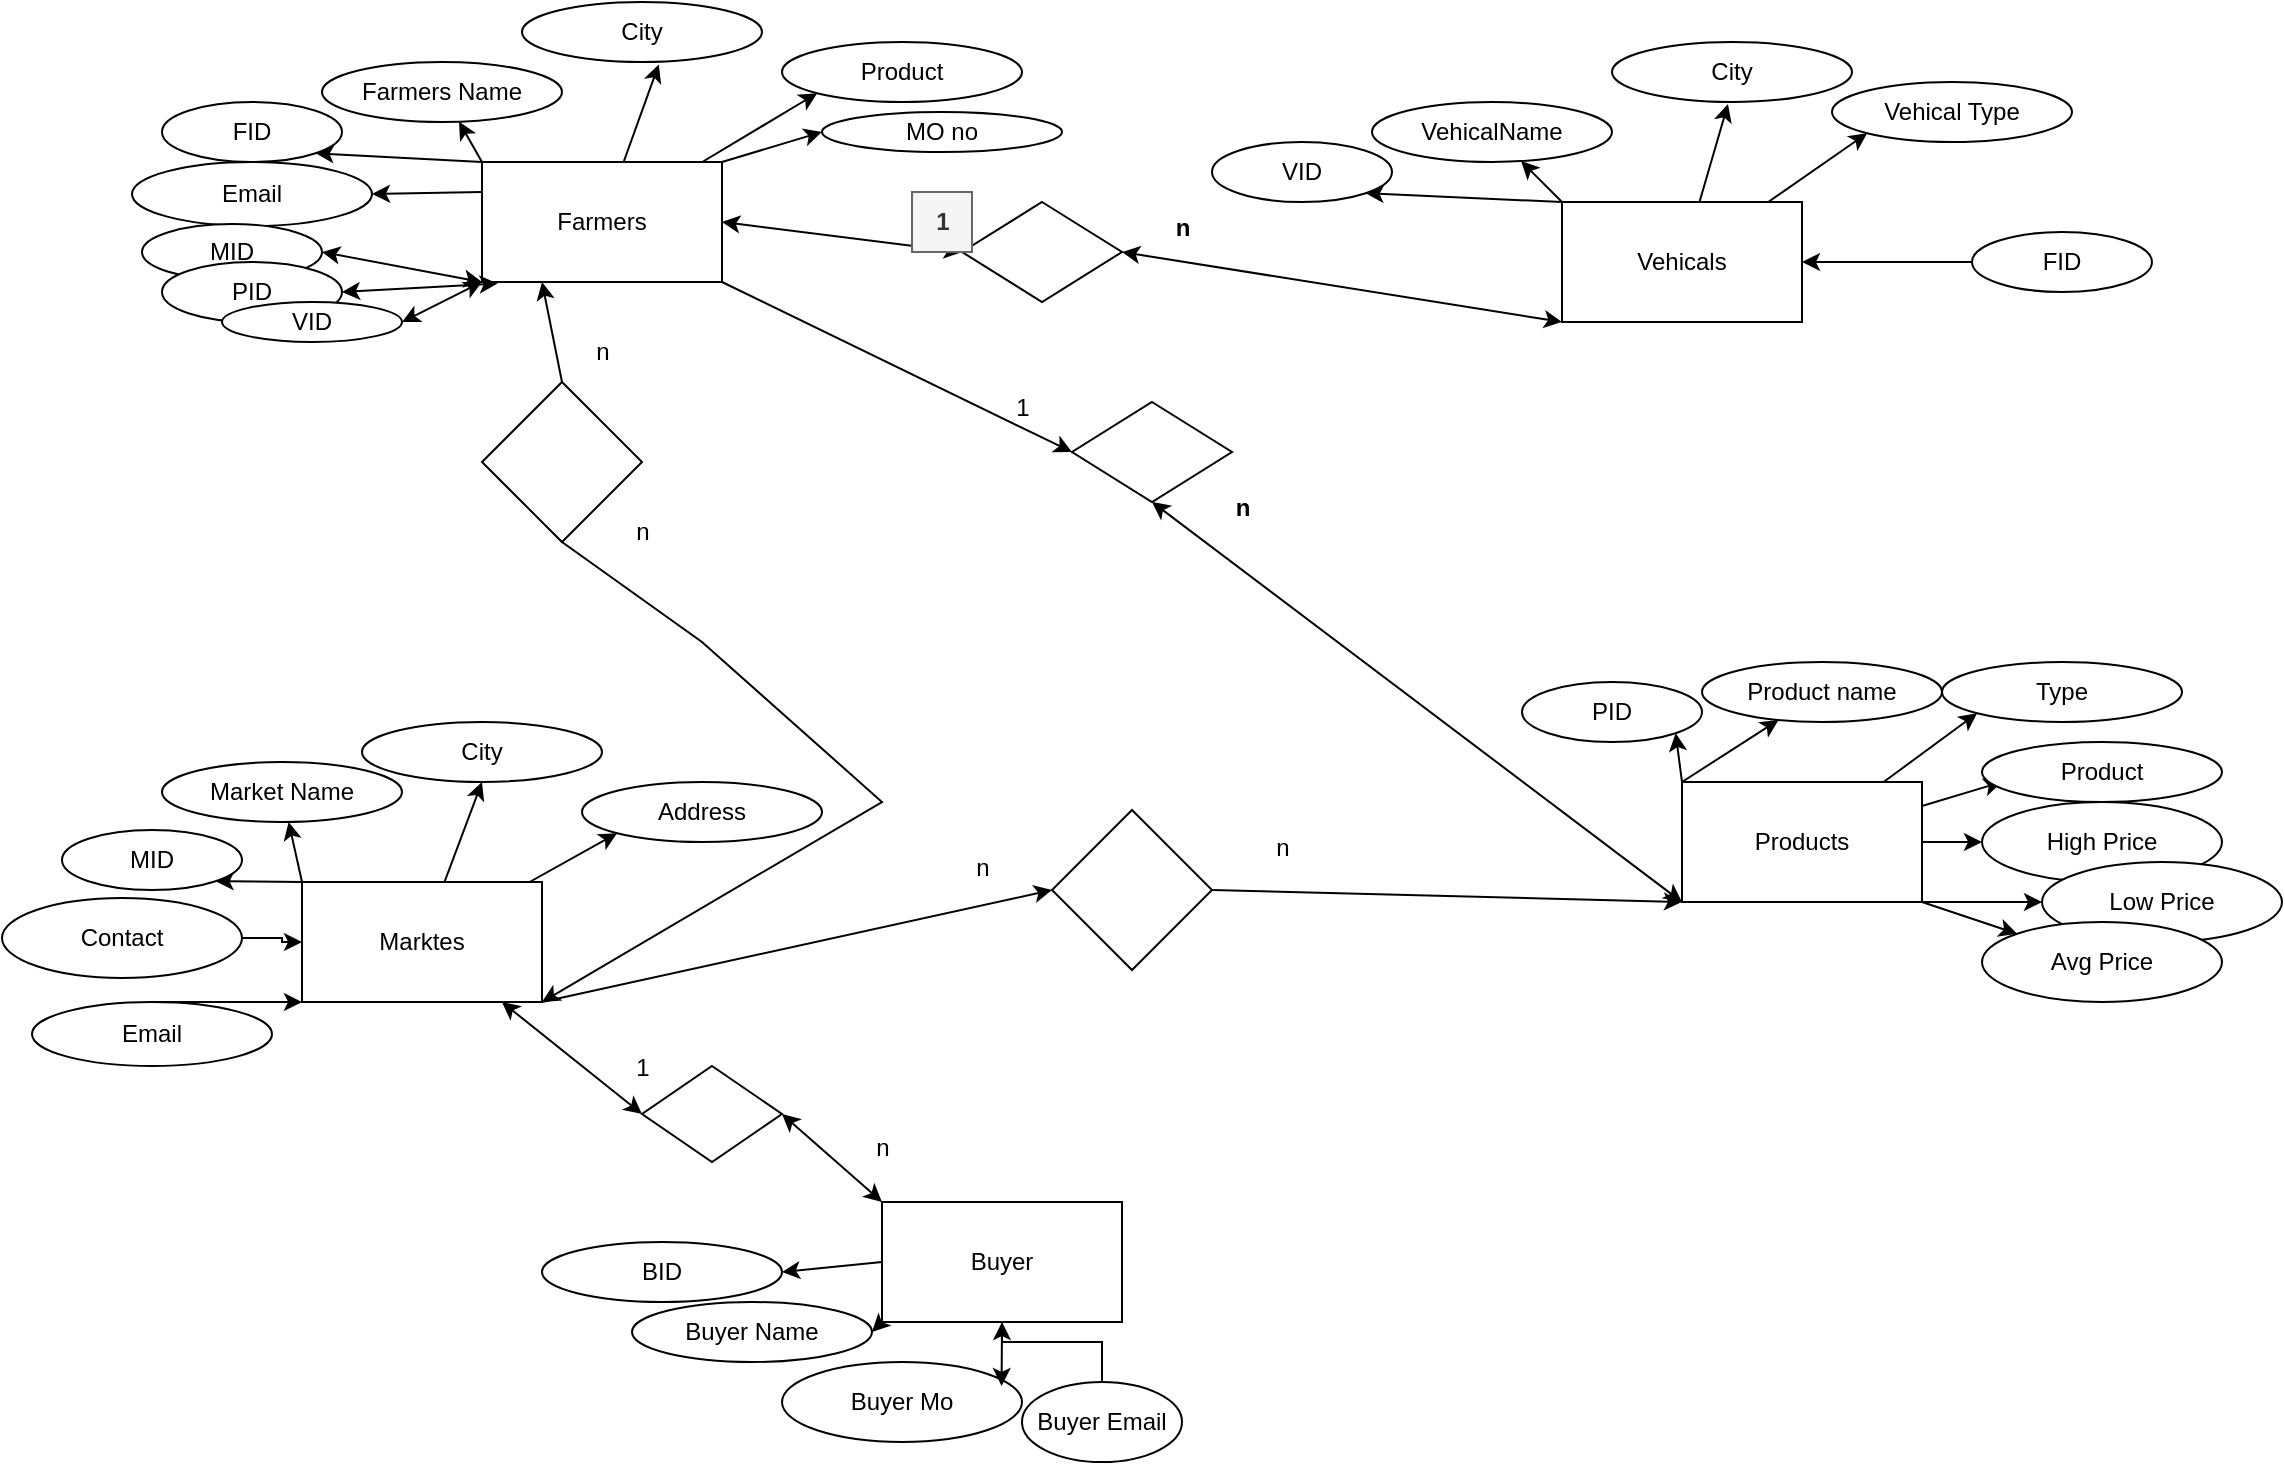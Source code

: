 <mxfile version="24.4.8" type="github">
  <diagram name="Page-1" id="K72RmQp6-IoOSPWZpVq8">
    <mxGraphModel dx="2219" dy="522" grid="1" gridSize="10" guides="1" tooltips="1" connect="1" arrows="1" fold="1" page="1" pageScale="1" pageWidth="1169" pageHeight="827" math="0" shadow="0">
      <root>
        <mxCell id="0" />
        <mxCell id="1" parent="0" />
        <mxCell id="JbbPWGM87C58Qq-8hqNS-1" value="Farmers" style="rounded=0;whiteSpace=wrap;html=1;" parent="1" vertex="1">
          <mxGeometry x="210" y="90" width="120" height="60" as="geometry" />
        </mxCell>
        <mxCell id="JbbPWGM87C58Qq-8hqNS-4" value="Buyer" style="whiteSpace=wrap;html=1;" parent="1" vertex="1">
          <mxGeometry x="410" y="610" width="120" height="60" as="geometry" />
        </mxCell>
        <mxCell id="JbbPWGM87C58Qq-8hqNS-5" value="FID" style="ellipse;whiteSpace=wrap;html=1;" parent="1" vertex="1">
          <mxGeometry x="50" y="60" width="90" height="30" as="geometry" />
        </mxCell>
        <mxCell id="JbbPWGM87C58Qq-8hqNS-6" value="Farmers Name" style="ellipse;whiteSpace=wrap;html=1;" parent="1" vertex="1">
          <mxGeometry x="130" y="40" width="120" height="30" as="geometry" />
        </mxCell>
        <mxCell id="JbbPWGM87C58Qq-8hqNS-7" value="Product" style="ellipse;whiteSpace=wrap;html=1;" parent="1" vertex="1">
          <mxGeometry x="360" y="30" width="120" height="30" as="geometry" />
        </mxCell>
        <mxCell id="JbbPWGM87C58Qq-8hqNS-8" value="City" style="ellipse;whiteSpace=wrap;html=1;" parent="1" vertex="1">
          <mxGeometry x="230" y="10" width="120" height="30" as="geometry" />
        </mxCell>
        <mxCell id="JbbPWGM87C58Qq-8hqNS-10" value="" style="endArrow=classic;html=1;rounded=0;entryX=1;entryY=1;entryDx=0;entryDy=0;exitX=0;exitY=0;exitDx=0;exitDy=0;" parent="1" source="JbbPWGM87C58Qq-8hqNS-1" target="JbbPWGM87C58Qq-8hqNS-5" edge="1">
          <mxGeometry width="50" height="50" relative="1" as="geometry">
            <mxPoint x="510" y="300" as="sourcePoint" />
            <mxPoint x="560" y="250" as="targetPoint" />
          </mxGeometry>
        </mxCell>
        <mxCell id="JbbPWGM87C58Qq-8hqNS-11" value="" style="endArrow=classic;html=1;rounded=0;exitX=0;exitY=0;exitDx=0;exitDy=0;" parent="1" source="JbbPWGM87C58Qq-8hqNS-1" target="JbbPWGM87C58Qq-8hqNS-6" edge="1">
          <mxGeometry width="50" height="50" relative="1" as="geometry">
            <mxPoint x="510" y="300" as="sourcePoint" />
            <mxPoint x="560" y="250" as="targetPoint" />
          </mxGeometry>
        </mxCell>
        <mxCell id="JbbPWGM87C58Qq-8hqNS-12" value="" style="endArrow=classic;html=1;rounded=0;entryX=0.57;entryY=1.04;entryDx=0;entryDy=0;entryPerimeter=0;" parent="1" source="JbbPWGM87C58Qq-8hqNS-1" target="JbbPWGM87C58Qq-8hqNS-8" edge="1">
          <mxGeometry width="50" height="50" relative="1" as="geometry">
            <mxPoint x="510" y="300" as="sourcePoint" />
            <mxPoint x="560" y="250" as="targetPoint" />
          </mxGeometry>
        </mxCell>
        <mxCell id="JbbPWGM87C58Qq-8hqNS-13" value="" style="endArrow=classic;html=1;rounded=0;entryX=0;entryY=1;entryDx=0;entryDy=0;" parent="1" source="JbbPWGM87C58Qq-8hqNS-1" target="JbbPWGM87C58Qq-8hqNS-7" edge="1">
          <mxGeometry width="50" height="50" relative="1" as="geometry">
            <mxPoint x="510" y="300" as="sourcePoint" />
            <mxPoint x="560" y="250" as="targetPoint" />
          </mxGeometry>
        </mxCell>
        <mxCell id="imG7SMmXVlBYuDw79U2s-1" value="Vehicals" style="rounded=0;whiteSpace=wrap;html=1;" vertex="1" parent="1">
          <mxGeometry x="750" y="110" width="120" height="60" as="geometry" />
        </mxCell>
        <mxCell id="imG7SMmXVlBYuDw79U2s-2" value="VID" style="ellipse;whiteSpace=wrap;html=1;" vertex="1" parent="1">
          <mxGeometry x="575" y="80" width="90" height="30" as="geometry" />
        </mxCell>
        <mxCell id="imG7SMmXVlBYuDw79U2s-3" value="VehicalName" style="ellipse;whiteSpace=wrap;html=1;" vertex="1" parent="1">
          <mxGeometry x="655" y="60" width="120" height="30" as="geometry" />
        </mxCell>
        <mxCell id="imG7SMmXVlBYuDw79U2s-4" value="Vehical Type" style="ellipse;whiteSpace=wrap;html=1;" vertex="1" parent="1">
          <mxGeometry x="885" y="50" width="120" height="30" as="geometry" />
        </mxCell>
        <mxCell id="imG7SMmXVlBYuDw79U2s-5" value="" style="endArrow=classic;html=1;rounded=0;entryX=1;entryY=1;entryDx=0;entryDy=0;exitX=0;exitY=0;exitDx=0;exitDy=0;" edge="1" parent="1" source="imG7SMmXVlBYuDw79U2s-1" target="imG7SMmXVlBYuDw79U2s-2">
          <mxGeometry width="50" height="50" relative="1" as="geometry">
            <mxPoint x="1035" y="320" as="sourcePoint" />
            <mxPoint x="1085" y="270" as="targetPoint" />
          </mxGeometry>
        </mxCell>
        <mxCell id="imG7SMmXVlBYuDw79U2s-6" value="" style="endArrow=classic;html=1;rounded=0;exitX=0;exitY=0;exitDx=0;exitDy=0;" edge="1" parent="1" source="imG7SMmXVlBYuDw79U2s-1" target="imG7SMmXVlBYuDw79U2s-3">
          <mxGeometry width="50" height="50" relative="1" as="geometry">
            <mxPoint x="1035" y="320" as="sourcePoint" />
            <mxPoint x="1085" y="270" as="targetPoint" />
          </mxGeometry>
        </mxCell>
        <mxCell id="imG7SMmXVlBYuDw79U2s-7" value="" style="endArrow=classic;html=1;rounded=0;entryX=0.57;entryY=1.04;entryDx=0;entryDy=0;entryPerimeter=0;" edge="1" parent="1" source="imG7SMmXVlBYuDw79U2s-1">
          <mxGeometry width="50" height="50" relative="1" as="geometry">
            <mxPoint x="1035" y="320" as="sourcePoint" />
            <mxPoint x="833" y="61" as="targetPoint" />
          </mxGeometry>
        </mxCell>
        <mxCell id="imG7SMmXVlBYuDw79U2s-8" value="" style="endArrow=classic;html=1;rounded=0;entryX=0;entryY=1;entryDx=0;entryDy=0;" edge="1" parent="1" source="imG7SMmXVlBYuDw79U2s-1" target="imG7SMmXVlBYuDw79U2s-4">
          <mxGeometry width="50" height="50" relative="1" as="geometry">
            <mxPoint x="1035" y="320" as="sourcePoint" />
            <mxPoint x="1085" y="270" as="targetPoint" />
          </mxGeometry>
        </mxCell>
        <mxCell id="imG7SMmXVlBYuDw79U2s-9" value="City" style="ellipse;whiteSpace=wrap;html=1;" vertex="1" parent="1">
          <mxGeometry x="775" y="30" width="120" height="30" as="geometry" />
        </mxCell>
        <mxCell id="imG7SMmXVlBYuDw79U2s-27" value="Products" style="rounded=0;whiteSpace=wrap;html=1;" vertex="1" parent="1">
          <mxGeometry x="810" y="400" width="120" height="60" as="geometry" />
        </mxCell>
        <mxCell id="imG7SMmXVlBYuDw79U2s-28" value="PID" style="ellipse;whiteSpace=wrap;html=1;" vertex="1" parent="1">
          <mxGeometry x="730" y="350" width="90" height="30" as="geometry" />
        </mxCell>
        <mxCell id="imG7SMmXVlBYuDw79U2s-29" value="Product name" style="ellipse;whiteSpace=wrap;html=1;" vertex="1" parent="1">
          <mxGeometry x="820" y="340" width="120" height="30" as="geometry" />
        </mxCell>
        <mxCell id="imG7SMmXVlBYuDw79U2s-30" value="" style="endArrow=classic;html=1;rounded=0;entryX=1;entryY=1;entryDx=0;entryDy=0;exitX=0;exitY=0;exitDx=0;exitDy=0;" edge="1" parent="1" source="imG7SMmXVlBYuDw79U2s-27" target="imG7SMmXVlBYuDw79U2s-28">
          <mxGeometry width="50" height="50" relative="1" as="geometry">
            <mxPoint x="1106" y="540" as="sourcePoint" />
            <mxPoint x="1156" y="490" as="targetPoint" />
          </mxGeometry>
        </mxCell>
        <mxCell id="imG7SMmXVlBYuDw79U2s-31" value="" style="endArrow=classic;html=1;rounded=0;exitX=0;exitY=0;exitDx=0;exitDy=0;" edge="1" parent="1" source="imG7SMmXVlBYuDw79U2s-27" target="imG7SMmXVlBYuDw79U2s-29">
          <mxGeometry width="50" height="50" relative="1" as="geometry">
            <mxPoint x="1106" y="540" as="sourcePoint" />
            <mxPoint x="1156" y="490" as="targetPoint" />
          </mxGeometry>
        </mxCell>
        <mxCell id="imG7SMmXVlBYuDw79U2s-32" value="" style="endArrow=classic;html=1;rounded=0;entryX=0;entryY=1;entryDx=0;entryDy=0;" edge="1" parent="1" source="imG7SMmXVlBYuDw79U2s-27" target="imG7SMmXVlBYuDw79U2s-34">
          <mxGeometry width="50" height="50" relative="1" as="geometry">
            <mxPoint x="1106" y="540" as="sourcePoint" />
            <mxPoint x="904" y="281" as="targetPoint" />
          </mxGeometry>
        </mxCell>
        <mxCell id="imG7SMmXVlBYuDw79U2s-33" value="" style="endArrow=classic;html=1;rounded=0;" edge="1" parent="1" source="imG7SMmXVlBYuDw79U2s-27">
          <mxGeometry width="50" height="50" relative="1" as="geometry">
            <mxPoint x="1106" y="540" as="sourcePoint" />
            <mxPoint x="970" y="400" as="targetPoint" />
          </mxGeometry>
        </mxCell>
        <mxCell id="imG7SMmXVlBYuDw79U2s-34" value="Type" style="ellipse;whiteSpace=wrap;html=1;" vertex="1" parent="1">
          <mxGeometry x="940" y="340" width="120" height="30" as="geometry" />
        </mxCell>
        <mxCell id="imG7SMmXVlBYuDw79U2s-35" value="Product" style="ellipse;whiteSpace=wrap;html=1;" vertex="1" parent="1">
          <mxGeometry x="960" y="380" width="120" height="30" as="geometry" />
        </mxCell>
        <mxCell id="imG7SMmXVlBYuDw79U2s-36" value="High Price" style="ellipse;whiteSpace=wrap;html=1;" vertex="1" parent="1">
          <mxGeometry x="960" y="410" width="120" height="40" as="geometry" />
        </mxCell>
        <mxCell id="imG7SMmXVlBYuDw79U2s-37" value="Low Price" style="ellipse;whiteSpace=wrap;html=1;" vertex="1" parent="1">
          <mxGeometry x="990" y="440" width="120" height="40" as="geometry" />
        </mxCell>
        <mxCell id="imG7SMmXVlBYuDw79U2s-38" value="Avg Price" style="ellipse;whiteSpace=wrap;html=1;" vertex="1" parent="1">
          <mxGeometry x="960" y="470" width="120" height="40" as="geometry" />
        </mxCell>
        <mxCell id="imG7SMmXVlBYuDw79U2s-39" value="" style="endArrow=classic;html=1;rounded=0;entryX=0;entryY=0.5;entryDx=0;entryDy=0;exitX=1;exitY=0.5;exitDx=0;exitDy=0;" edge="1" parent="1" source="imG7SMmXVlBYuDw79U2s-27" target="imG7SMmXVlBYuDw79U2s-36">
          <mxGeometry width="50" height="50" relative="1" as="geometry">
            <mxPoint x="510" y="300" as="sourcePoint" />
            <mxPoint x="560" y="250" as="targetPoint" />
          </mxGeometry>
        </mxCell>
        <mxCell id="imG7SMmXVlBYuDw79U2s-40" value="" style="endArrow=classic;html=1;rounded=0;entryX=0;entryY=0.5;entryDx=0;entryDy=0;" edge="1" parent="1" target="imG7SMmXVlBYuDw79U2s-37">
          <mxGeometry width="50" height="50" relative="1" as="geometry">
            <mxPoint x="930" y="460" as="sourcePoint" />
            <mxPoint x="560" y="250" as="targetPoint" />
            <Array as="points">
              <mxPoint x="930" y="460" />
            </Array>
          </mxGeometry>
        </mxCell>
        <mxCell id="imG7SMmXVlBYuDw79U2s-41" value="" style="endArrow=classic;html=1;rounded=0;entryX=0;entryY=0;entryDx=0;entryDy=0;exitX=1;exitY=1;exitDx=0;exitDy=0;" edge="1" parent="1" source="imG7SMmXVlBYuDw79U2s-27" target="imG7SMmXVlBYuDw79U2s-38">
          <mxGeometry width="50" height="50" relative="1" as="geometry">
            <mxPoint x="510" y="300" as="sourcePoint" />
            <mxPoint x="560" y="250" as="targetPoint" />
          </mxGeometry>
        </mxCell>
        <mxCell id="imG7SMmXVlBYuDw79U2s-42" value="Marktes" style="rounded=0;whiteSpace=wrap;html=1;" vertex="1" parent="1">
          <mxGeometry x="120" y="450" width="120" height="60" as="geometry" />
        </mxCell>
        <mxCell id="imG7SMmXVlBYuDw79U2s-43" value="Market Name" style="ellipse;whiteSpace=wrap;html=1;" vertex="1" parent="1">
          <mxGeometry x="50" y="390" width="120" height="30" as="geometry" />
        </mxCell>
        <mxCell id="imG7SMmXVlBYuDw79U2s-44" value="" style="endArrow=classic;html=1;rounded=0;entryX=1;entryY=1;entryDx=0;entryDy=0;exitX=0;exitY=0;exitDx=0;exitDy=0;" edge="1" source="imG7SMmXVlBYuDw79U2s-42" target="imG7SMmXVlBYuDw79U2s-50" parent="1">
          <mxGeometry width="50" height="50" relative="1" as="geometry">
            <mxPoint x="640" y="630" as="sourcePoint" />
            <mxPoint x="690" y="580" as="targetPoint" />
          </mxGeometry>
        </mxCell>
        <mxCell id="imG7SMmXVlBYuDw79U2s-45" value="" style="endArrow=classic;html=1;rounded=0;exitX=0;exitY=0;exitDx=0;exitDy=0;" edge="1" source="imG7SMmXVlBYuDw79U2s-42" target="imG7SMmXVlBYuDw79U2s-43" parent="1">
          <mxGeometry width="50" height="50" relative="1" as="geometry">
            <mxPoint x="640" y="630" as="sourcePoint" />
            <mxPoint x="690" y="580" as="targetPoint" />
          </mxGeometry>
        </mxCell>
        <mxCell id="imG7SMmXVlBYuDw79U2s-46" value="" style="endArrow=classic;html=1;rounded=0;entryX=0.5;entryY=1;entryDx=0;entryDy=0;" edge="1" source="imG7SMmXVlBYuDw79U2s-42" target="imG7SMmXVlBYuDw79U2s-48" parent="1">
          <mxGeometry width="50" height="50" relative="1" as="geometry">
            <mxPoint x="640" y="630" as="sourcePoint" />
            <mxPoint x="438" y="371" as="targetPoint" />
          </mxGeometry>
        </mxCell>
        <mxCell id="imG7SMmXVlBYuDw79U2s-47" value="" style="endArrow=classic;html=1;rounded=0;entryX=0;entryY=1;entryDx=0;entryDy=0;" edge="1" source="imG7SMmXVlBYuDw79U2s-42" target="imG7SMmXVlBYuDw79U2s-49" parent="1">
          <mxGeometry width="50" height="50" relative="1" as="geometry">
            <mxPoint x="640" y="630" as="sourcePoint" />
            <mxPoint x="690" y="580" as="targetPoint" />
          </mxGeometry>
        </mxCell>
        <mxCell id="imG7SMmXVlBYuDw79U2s-48" value="City" style="ellipse;whiteSpace=wrap;html=1;" vertex="1" parent="1">
          <mxGeometry x="150" y="370" width="120" height="30" as="geometry" />
        </mxCell>
        <mxCell id="imG7SMmXVlBYuDw79U2s-49" value="Address" style="ellipse;whiteSpace=wrap;html=1;" vertex="1" parent="1">
          <mxGeometry x="260" y="400" width="120" height="30" as="geometry" />
        </mxCell>
        <mxCell id="imG7SMmXVlBYuDw79U2s-50" value="MID" style="ellipse;whiteSpace=wrap;html=1;" vertex="1" parent="1">
          <mxGeometry y="424" width="90" height="30" as="geometry" />
        </mxCell>
        <mxCell id="imG7SMmXVlBYuDw79U2s-51" value="" style="rhombus;whiteSpace=wrap;html=1;" vertex="1" parent="1">
          <mxGeometry x="210" y="200" width="80" height="80" as="geometry" />
        </mxCell>
        <mxCell id="imG7SMmXVlBYuDw79U2s-52" value="" style="endArrow=classic;html=1;rounded=0;entryX=0.25;entryY=1;entryDx=0;entryDy=0;exitX=0.5;exitY=0;exitDx=0;exitDy=0;" edge="1" parent="1" source="imG7SMmXVlBYuDw79U2s-51" target="JbbPWGM87C58Qq-8hqNS-1">
          <mxGeometry width="50" height="50" relative="1" as="geometry">
            <mxPoint x="510" y="300" as="sourcePoint" />
            <mxPoint x="560" y="250" as="targetPoint" />
          </mxGeometry>
        </mxCell>
        <mxCell id="imG7SMmXVlBYuDw79U2s-53" value="" style="endArrow=classic;html=1;rounded=0;exitX=0.5;exitY=1;exitDx=0;exitDy=0;entryX=1;entryY=1;entryDx=0;entryDy=0;" edge="1" parent="1" source="imG7SMmXVlBYuDw79U2s-51" target="imG7SMmXVlBYuDw79U2s-42">
          <mxGeometry width="50" height="50" relative="1" as="geometry">
            <mxPoint x="510" y="300" as="sourcePoint" />
            <mxPoint x="560" y="250" as="targetPoint" />
            <Array as="points">
              <mxPoint x="320" y="330" />
              <mxPoint x="410" y="410" />
            </Array>
          </mxGeometry>
        </mxCell>
        <mxCell id="imG7SMmXVlBYuDw79U2s-54" value="n" style="text;html=1;align=center;verticalAlign=middle;resizable=0;points=[];autosize=1;strokeColor=none;fillColor=none;" vertex="1" parent="1">
          <mxGeometry x="255" y="170" width="30" height="30" as="geometry" />
        </mxCell>
        <mxCell id="imG7SMmXVlBYuDw79U2s-55" value="n" style="text;html=1;align=center;verticalAlign=middle;resizable=0;points=[];autosize=1;strokeColor=none;fillColor=none;" vertex="1" parent="1">
          <mxGeometry x="275" y="260" width="30" height="30" as="geometry" />
        </mxCell>
        <mxCell id="imG7SMmXVlBYuDw79U2s-56" value="" style="rhombus;whiteSpace=wrap;html=1;" vertex="1" parent="1">
          <mxGeometry x="450" y="110" width="80" height="50" as="geometry" />
        </mxCell>
        <mxCell id="imG7SMmXVlBYuDw79U2s-58" value="" style="endArrow=classic;startArrow=classic;html=1;rounded=0;entryX=0;entryY=1;entryDx=0;entryDy=0;exitX=1;exitY=0.5;exitDx=0;exitDy=0;" edge="1" parent="1" source="imG7SMmXVlBYuDw79U2s-56" target="imG7SMmXVlBYuDw79U2s-1">
          <mxGeometry width="50" height="50" relative="1" as="geometry">
            <mxPoint x="510" y="300" as="sourcePoint" />
            <mxPoint x="560" y="250" as="targetPoint" />
          </mxGeometry>
        </mxCell>
        <mxCell id="imG7SMmXVlBYuDw79U2s-59" value="" style="endArrow=classic;startArrow=classic;html=1;rounded=0;entryX=0;entryY=0.5;entryDx=0;entryDy=0;exitX=1;exitY=0.5;exitDx=0;exitDy=0;" edge="1" parent="1" source="JbbPWGM87C58Qq-8hqNS-1" target="imG7SMmXVlBYuDw79U2s-56">
          <mxGeometry width="50" height="50" relative="1" as="geometry">
            <mxPoint x="510" y="300" as="sourcePoint" />
            <mxPoint x="560" y="250" as="targetPoint" />
          </mxGeometry>
        </mxCell>
        <mxCell id="imG7SMmXVlBYuDw79U2s-60" value="&lt;b&gt;1&lt;/b&gt;" style="text;html=1;align=center;verticalAlign=middle;resizable=0;points=[];autosize=1;fillColor=#f5f5f5;fontColor=#333333;strokeColor=#666666;" vertex="1" parent="1">
          <mxGeometry x="425" y="105" width="30" height="30" as="geometry" />
        </mxCell>
        <mxCell id="imG7SMmXVlBYuDw79U2s-61" value="&lt;b&gt;n&lt;/b&gt;" style="text;html=1;align=center;verticalAlign=middle;resizable=0;points=[];autosize=1;strokeColor=none;fillColor=none;" vertex="1" parent="1">
          <mxGeometry x="545" y="108" width="30" height="30" as="geometry" />
        </mxCell>
        <mxCell id="imG7SMmXVlBYuDw79U2s-62" value="" style="rhombus;whiteSpace=wrap;html=1;" vertex="1" parent="1">
          <mxGeometry x="505" y="210" width="80" height="50" as="geometry" />
        </mxCell>
        <mxCell id="imG7SMmXVlBYuDw79U2s-63" value="" style="endArrow=classic;html=1;rounded=0;entryX=0;entryY=0.5;entryDx=0;entryDy=0;exitX=1;exitY=1;exitDx=0;exitDy=0;" edge="1" parent="1" source="JbbPWGM87C58Qq-8hqNS-1" target="imG7SMmXVlBYuDw79U2s-62">
          <mxGeometry width="50" height="50" relative="1" as="geometry">
            <mxPoint x="510" y="400" as="sourcePoint" />
            <mxPoint x="560" y="350" as="targetPoint" />
          </mxGeometry>
        </mxCell>
        <mxCell id="imG7SMmXVlBYuDw79U2s-64" value="" style="endArrow=classic;startArrow=classic;html=1;rounded=0;entryX=0;entryY=1;entryDx=0;entryDy=0;exitX=0.5;exitY=1;exitDx=0;exitDy=0;" edge="1" parent="1" source="imG7SMmXVlBYuDw79U2s-62" target="imG7SMmXVlBYuDw79U2s-27">
          <mxGeometry width="50" height="50" relative="1" as="geometry">
            <mxPoint x="510" y="400" as="sourcePoint" />
            <mxPoint x="560" y="350" as="targetPoint" />
          </mxGeometry>
        </mxCell>
        <mxCell id="imG7SMmXVlBYuDw79U2s-65" value="1" style="text;html=1;align=center;verticalAlign=middle;resizable=0;points=[];autosize=1;strokeColor=none;fillColor=none;" vertex="1" parent="1">
          <mxGeometry x="465" y="198" width="30" height="30" as="geometry" />
        </mxCell>
        <mxCell id="imG7SMmXVlBYuDw79U2s-66" value="&lt;b&gt;n&lt;/b&gt;" style="text;html=1;align=center;verticalAlign=middle;resizable=0;points=[];autosize=1;strokeColor=none;fillColor=none;" vertex="1" parent="1">
          <mxGeometry x="575" y="248" width="30" height="30" as="geometry" />
        </mxCell>
        <mxCell id="imG7SMmXVlBYuDw79U2s-67" value="" style="rhombus;whiteSpace=wrap;html=1;" vertex="1" parent="1">
          <mxGeometry x="495" y="414" width="80" height="80" as="geometry" />
        </mxCell>
        <mxCell id="imG7SMmXVlBYuDw79U2s-68" value="" style="endArrow=classic;html=1;rounded=0;exitX=1;exitY=0.5;exitDx=0;exitDy=0;" edge="1" parent="1" source="imG7SMmXVlBYuDw79U2s-67">
          <mxGeometry width="50" height="50" relative="1" as="geometry">
            <mxPoint x="510" y="400" as="sourcePoint" />
            <mxPoint x="810" y="460" as="targetPoint" />
          </mxGeometry>
        </mxCell>
        <mxCell id="imG7SMmXVlBYuDw79U2s-69" value="" style="endArrow=classic;html=1;rounded=0;exitX=1;exitY=1;exitDx=0;exitDy=0;entryX=0;entryY=0.5;entryDx=0;entryDy=0;" edge="1" parent="1" source="imG7SMmXVlBYuDw79U2s-42" target="imG7SMmXVlBYuDw79U2s-67">
          <mxGeometry width="50" height="50" relative="1" as="geometry">
            <mxPoint x="510" y="400" as="sourcePoint" />
            <mxPoint x="560" y="350" as="targetPoint" />
          </mxGeometry>
        </mxCell>
        <mxCell id="imG7SMmXVlBYuDw79U2s-70" value="n" style="text;html=1;align=center;verticalAlign=middle;resizable=0;points=[];autosize=1;strokeColor=none;fillColor=none;" vertex="1" parent="1">
          <mxGeometry x="595" y="418" width="30" height="30" as="geometry" />
        </mxCell>
        <mxCell id="imG7SMmXVlBYuDw79U2s-71" value="n" style="text;html=1;align=center;verticalAlign=middle;resizable=0;points=[];autosize=1;strokeColor=none;fillColor=none;" vertex="1" parent="1">
          <mxGeometry x="445" y="428" width="30" height="30" as="geometry" />
        </mxCell>
        <mxCell id="imG7SMmXVlBYuDw79U2s-72" value="BID" style="ellipse;whiteSpace=wrap;html=1;" vertex="1" parent="1">
          <mxGeometry x="240" y="630" width="120" height="30" as="geometry" />
        </mxCell>
        <mxCell id="imG7SMmXVlBYuDw79U2s-73" value="Buyer Name" style="ellipse;whiteSpace=wrap;html=1;" vertex="1" parent="1">
          <mxGeometry x="285" y="660" width="120" height="30" as="geometry" />
        </mxCell>
        <mxCell id="imG7SMmXVlBYuDw79U2s-74" value="Buyer Mo" style="ellipse;whiteSpace=wrap;html=1;" vertex="1" parent="1">
          <mxGeometry x="360" y="690" width="120" height="40" as="geometry" />
        </mxCell>
        <mxCell id="imG7SMmXVlBYuDw79U2s-76" value="" style="edgeStyle=orthogonalEdgeStyle;rounded=0;orthogonalLoop=1;jettySize=auto;html=1;" edge="1" parent="1" source="imG7SMmXVlBYuDw79U2s-75" target="imG7SMmXVlBYuDw79U2s-42">
          <mxGeometry relative="1" as="geometry" />
        </mxCell>
        <mxCell id="imG7SMmXVlBYuDw79U2s-75" value="Contact" style="ellipse;whiteSpace=wrap;html=1;" vertex="1" parent="1">
          <mxGeometry x="-30" y="458" width="120" height="40" as="geometry" />
        </mxCell>
        <mxCell id="imG7SMmXVlBYuDw79U2s-78" value="" style="edgeStyle=orthogonalEdgeStyle;rounded=0;orthogonalLoop=1;jettySize=auto;html=1;" edge="1" parent="1" source="imG7SMmXVlBYuDw79U2s-77" target="imG7SMmXVlBYuDw79U2s-42">
          <mxGeometry relative="1" as="geometry">
            <Array as="points">
              <mxPoint x="110" y="510" />
              <mxPoint x="110" y="510" />
            </Array>
          </mxGeometry>
        </mxCell>
        <mxCell id="imG7SMmXVlBYuDw79U2s-77" value="Email" style="ellipse;whiteSpace=wrap;html=1;" vertex="1" parent="1">
          <mxGeometry x="-15" y="510" width="120" height="32" as="geometry" />
        </mxCell>
        <mxCell id="imG7SMmXVlBYuDw79U2s-79" value="MO no" style="ellipse;whiteSpace=wrap;html=1;" vertex="1" parent="1">
          <mxGeometry x="380" y="65" width="120" height="20" as="geometry" />
        </mxCell>
        <mxCell id="imG7SMmXVlBYuDw79U2s-81" value="" style="endArrow=classic;html=1;rounded=0;entryX=0;entryY=0.5;entryDx=0;entryDy=0;exitX=1;exitY=0;exitDx=0;exitDy=0;" edge="1" parent="1" source="JbbPWGM87C58Qq-8hqNS-1" target="imG7SMmXVlBYuDw79U2s-79">
          <mxGeometry width="50" height="50" relative="1" as="geometry">
            <mxPoint x="510" y="300" as="sourcePoint" />
            <mxPoint x="560" y="250" as="targetPoint" />
          </mxGeometry>
        </mxCell>
        <mxCell id="imG7SMmXVlBYuDw79U2s-82" value="Email" style="ellipse;whiteSpace=wrap;html=1;" vertex="1" parent="1">
          <mxGeometry x="35" y="90" width="120" height="32" as="geometry" />
        </mxCell>
        <mxCell id="imG7SMmXVlBYuDw79U2s-86" value="" style="endArrow=classic;html=1;rounded=0;entryX=1;entryY=0.5;entryDx=0;entryDy=0;exitX=0;exitY=0.25;exitDx=0;exitDy=0;" edge="1" parent="1" source="JbbPWGM87C58Qq-8hqNS-1" target="imG7SMmXVlBYuDw79U2s-82">
          <mxGeometry width="50" height="50" relative="1" as="geometry">
            <mxPoint x="200" y="120" as="sourcePoint" />
            <mxPoint x="560" y="190" as="targetPoint" />
          </mxGeometry>
        </mxCell>
        <mxCell id="imG7SMmXVlBYuDw79U2s-89" value="" style="endArrow=classic;html=1;rounded=0;entryX=1;entryY=0.5;entryDx=0;entryDy=0;exitX=0;exitY=0.5;exitDx=0;exitDy=0;" edge="1" parent="1" source="JbbPWGM87C58Qq-8hqNS-4" target="imG7SMmXVlBYuDw79U2s-72">
          <mxGeometry width="50" height="50" relative="1" as="geometry">
            <mxPoint x="510" y="640" as="sourcePoint" />
            <mxPoint x="560" y="590" as="targetPoint" />
          </mxGeometry>
        </mxCell>
        <mxCell id="imG7SMmXVlBYuDw79U2s-90" value="" style="endArrow=classic;html=1;rounded=0;entryX=1;entryY=0.5;entryDx=0;entryDy=0;" edge="1" parent="1" target="imG7SMmXVlBYuDw79U2s-73">
          <mxGeometry width="50" height="50" relative="1" as="geometry">
            <mxPoint x="410" y="670" as="sourcePoint" />
            <mxPoint x="560" y="590" as="targetPoint" />
          </mxGeometry>
        </mxCell>
        <mxCell id="imG7SMmXVlBYuDw79U2s-91" value="" style="endArrow=classic;html=1;rounded=0;entryX=0.915;entryY=0.3;entryDx=0;entryDy=0;entryPerimeter=0;exitX=0.5;exitY=1;exitDx=0;exitDy=0;" edge="1" parent="1" source="JbbPWGM87C58Qq-8hqNS-4" target="imG7SMmXVlBYuDw79U2s-74">
          <mxGeometry width="50" height="50" relative="1" as="geometry">
            <mxPoint x="510" y="640" as="sourcePoint" />
            <mxPoint x="560" y="590" as="targetPoint" />
          </mxGeometry>
        </mxCell>
        <mxCell id="imG7SMmXVlBYuDw79U2s-93" value="" style="edgeStyle=orthogonalEdgeStyle;rounded=0;orthogonalLoop=1;jettySize=auto;html=1;" edge="1" parent="1" source="imG7SMmXVlBYuDw79U2s-92" target="JbbPWGM87C58Qq-8hqNS-4">
          <mxGeometry relative="1" as="geometry" />
        </mxCell>
        <mxCell id="imG7SMmXVlBYuDw79U2s-92" value="Buyer Email" style="ellipse;whiteSpace=wrap;html=1;" vertex="1" parent="1">
          <mxGeometry x="480" y="700" width="80" height="40" as="geometry" />
        </mxCell>
        <mxCell id="imG7SMmXVlBYuDw79U2s-95" value="" style="endArrow=classic;startArrow=classic;html=1;rounded=0;exitX=0.833;exitY=1;exitDx=0;exitDy=0;exitPerimeter=0;entryX=0;entryY=0.5;entryDx=0;entryDy=0;" edge="1" parent="1" source="imG7SMmXVlBYuDw79U2s-42" target="imG7SMmXVlBYuDw79U2s-96">
          <mxGeometry width="50" height="50" relative="1" as="geometry">
            <mxPoint x="510" y="540" as="sourcePoint" />
            <mxPoint x="330" y="550" as="targetPoint" />
          </mxGeometry>
        </mxCell>
        <mxCell id="imG7SMmXVlBYuDw79U2s-96" value="" style="rhombus;whiteSpace=wrap;html=1;" vertex="1" parent="1">
          <mxGeometry x="290" y="542" width="70" height="48" as="geometry" />
        </mxCell>
        <mxCell id="imG7SMmXVlBYuDw79U2s-97" value="" style="endArrow=classic;startArrow=classic;html=1;rounded=0;exitX=1;exitY=0.5;exitDx=0;exitDy=0;entryX=0;entryY=0;entryDx=0;entryDy=0;" edge="1" parent="1" source="imG7SMmXVlBYuDw79U2s-96" target="JbbPWGM87C58Qq-8hqNS-4">
          <mxGeometry width="50" height="50" relative="1" as="geometry">
            <mxPoint x="510" y="540" as="sourcePoint" />
            <mxPoint x="560" y="490" as="targetPoint" />
          </mxGeometry>
        </mxCell>
        <mxCell id="imG7SMmXVlBYuDw79U2s-98" value="1" style="text;html=1;align=center;verticalAlign=middle;resizable=0;points=[];autosize=1;strokeColor=none;fillColor=none;" vertex="1" parent="1">
          <mxGeometry x="275" y="528" width="30" height="30" as="geometry" />
        </mxCell>
        <mxCell id="imG7SMmXVlBYuDw79U2s-99" value="n" style="text;html=1;align=center;verticalAlign=middle;resizable=0;points=[];autosize=1;strokeColor=none;fillColor=none;" vertex="1" parent="1">
          <mxGeometry x="395" y="568" width="30" height="30" as="geometry" />
        </mxCell>
        <mxCell id="imG7SMmXVlBYuDw79U2s-100" value="MID" style="ellipse;whiteSpace=wrap;html=1;" vertex="1" parent="1">
          <mxGeometry x="40" y="121" width="90" height="28" as="geometry" />
        </mxCell>
        <mxCell id="imG7SMmXVlBYuDw79U2s-101" value="PID" style="ellipse;whiteSpace=wrap;html=1;" vertex="1" parent="1">
          <mxGeometry x="50" y="140" width="90" height="30" as="geometry" />
        </mxCell>
        <mxCell id="imG7SMmXVlBYuDw79U2s-102" value="VID" style="ellipse;whiteSpace=wrap;html=1;" vertex="1" parent="1">
          <mxGeometry x="80" y="160" width="90" height="20" as="geometry" />
        </mxCell>
        <mxCell id="imG7SMmXVlBYuDw79U2s-103" value="" style="endArrow=classic;startArrow=classic;html=1;rounded=0;entryX=1;entryY=0.5;entryDx=0;entryDy=0;exitX=0.065;exitY=1.013;exitDx=0;exitDy=0;exitPerimeter=0;" edge="1" parent="1" source="JbbPWGM87C58Qq-8hqNS-1" target="imG7SMmXVlBYuDw79U2s-101">
          <mxGeometry width="50" height="50" relative="1" as="geometry">
            <mxPoint x="510" y="240" as="sourcePoint" />
            <mxPoint x="560" y="190" as="targetPoint" />
          </mxGeometry>
        </mxCell>
        <mxCell id="imG7SMmXVlBYuDw79U2s-104" value="" style="endArrow=classic;startArrow=classic;html=1;rounded=0;entryX=1;entryY=0.5;entryDx=0;entryDy=0;exitX=0;exitY=1;exitDx=0;exitDy=0;" edge="1" parent="1" source="JbbPWGM87C58Qq-8hqNS-1" target="imG7SMmXVlBYuDw79U2s-100">
          <mxGeometry width="50" height="50" relative="1" as="geometry">
            <mxPoint x="510" y="240" as="sourcePoint" />
            <mxPoint x="560" y="190" as="targetPoint" />
          </mxGeometry>
        </mxCell>
        <mxCell id="imG7SMmXVlBYuDw79U2s-105" value="" style="endArrow=classic;startArrow=classic;html=1;rounded=0;entryX=1;entryY=0.5;entryDx=0;entryDy=0;exitX=0;exitY=1;exitDx=0;exitDy=0;" edge="1" parent="1" source="JbbPWGM87C58Qq-8hqNS-1" target="imG7SMmXVlBYuDw79U2s-102">
          <mxGeometry width="50" height="50" relative="1" as="geometry">
            <mxPoint x="510" y="240" as="sourcePoint" />
            <mxPoint x="560" y="190" as="targetPoint" />
          </mxGeometry>
        </mxCell>
        <mxCell id="imG7SMmXVlBYuDw79U2s-107" value="" style="edgeStyle=orthogonalEdgeStyle;rounded=0;orthogonalLoop=1;jettySize=auto;html=1;" edge="1" parent="1" source="imG7SMmXVlBYuDw79U2s-106" target="imG7SMmXVlBYuDw79U2s-1">
          <mxGeometry relative="1" as="geometry" />
        </mxCell>
        <mxCell id="imG7SMmXVlBYuDw79U2s-106" value="FID" style="ellipse;whiteSpace=wrap;html=1;" vertex="1" parent="1">
          <mxGeometry x="955" y="125" width="90" height="30" as="geometry" />
        </mxCell>
      </root>
    </mxGraphModel>
  </diagram>
</mxfile>
